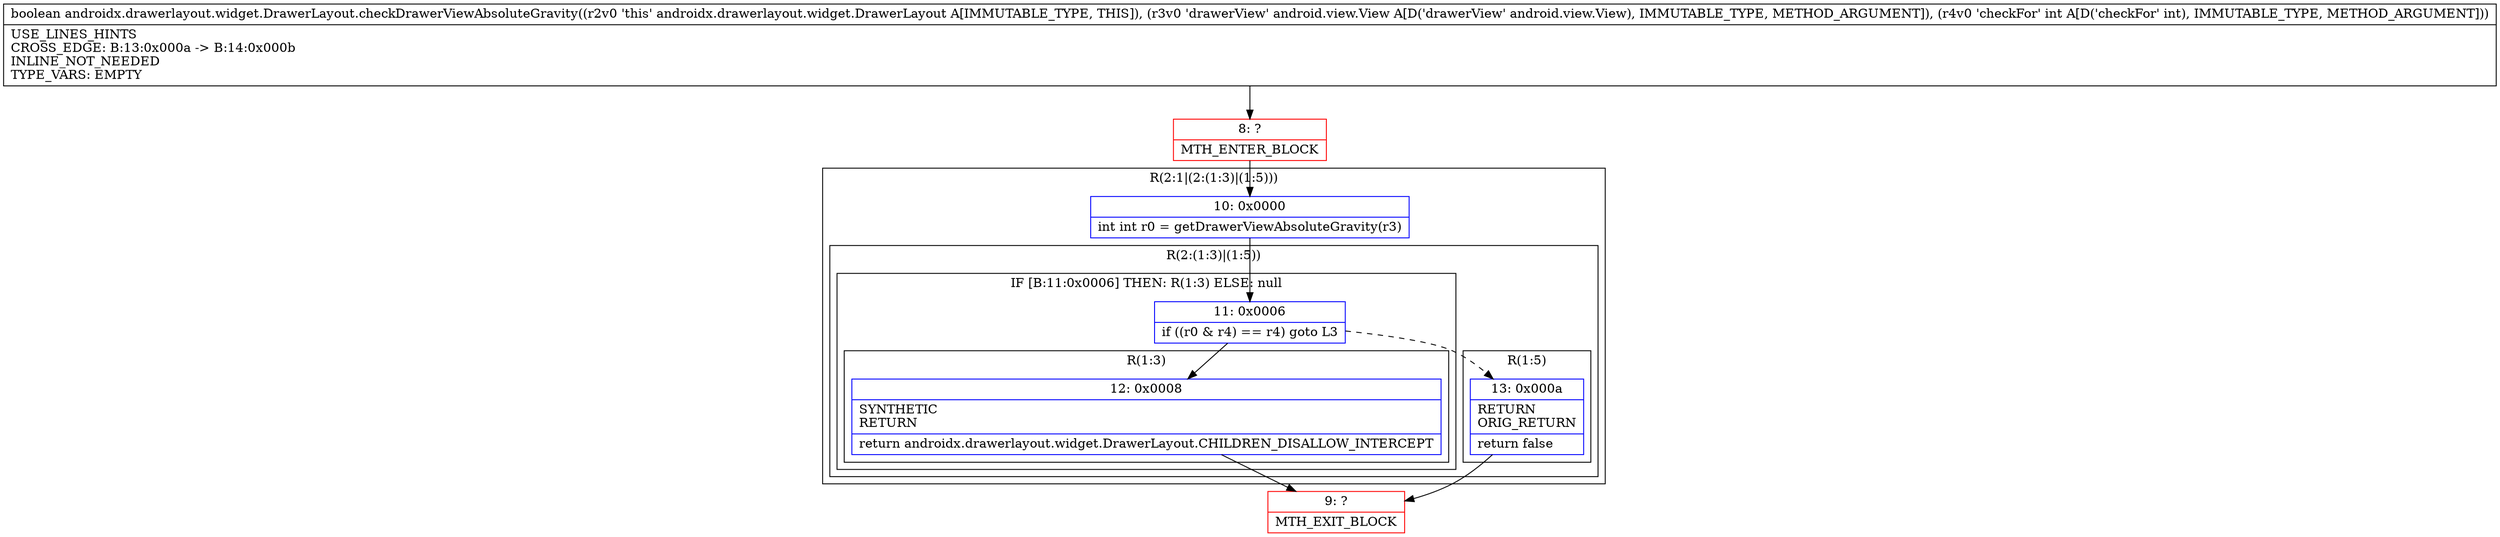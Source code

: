 digraph "CFG forandroidx.drawerlayout.widget.DrawerLayout.checkDrawerViewAbsoluteGravity(Landroid\/view\/View;I)Z" {
subgraph cluster_Region_89152707 {
label = "R(2:1|(2:(1:3)|(1:5)))";
node [shape=record,color=blue];
Node_10 [shape=record,label="{10\:\ 0x0000|int int r0 = getDrawerViewAbsoluteGravity(r3)\l}"];
subgraph cluster_Region_1147285800 {
label = "R(2:(1:3)|(1:5))";
node [shape=record,color=blue];
subgraph cluster_IfRegion_2039320617 {
label = "IF [B:11:0x0006] THEN: R(1:3) ELSE: null";
node [shape=record,color=blue];
Node_11 [shape=record,label="{11\:\ 0x0006|if ((r0 & r4) == r4) goto L3\l}"];
subgraph cluster_Region_2031732636 {
label = "R(1:3)";
node [shape=record,color=blue];
Node_12 [shape=record,label="{12\:\ 0x0008|SYNTHETIC\lRETURN\l|return androidx.drawerlayout.widget.DrawerLayout.CHILDREN_DISALLOW_INTERCEPT\l}"];
}
}
subgraph cluster_Region_81520880 {
label = "R(1:5)";
node [shape=record,color=blue];
Node_13 [shape=record,label="{13\:\ 0x000a|RETURN\lORIG_RETURN\l|return false\l}"];
}
}
}
Node_8 [shape=record,color=red,label="{8\:\ ?|MTH_ENTER_BLOCK\l}"];
Node_9 [shape=record,color=red,label="{9\:\ ?|MTH_EXIT_BLOCK\l}"];
MethodNode[shape=record,label="{boolean androidx.drawerlayout.widget.DrawerLayout.checkDrawerViewAbsoluteGravity((r2v0 'this' androidx.drawerlayout.widget.DrawerLayout A[IMMUTABLE_TYPE, THIS]), (r3v0 'drawerView' android.view.View A[D('drawerView' android.view.View), IMMUTABLE_TYPE, METHOD_ARGUMENT]), (r4v0 'checkFor' int A[D('checkFor' int), IMMUTABLE_TYPE, METHOD_ARGUMENT]))  | USE_LINES_HINTS\lCROSS_EDGE: B:13:0x000a \-\> B:14:0x000b\lINLINE_NOT_NEEDED\lTYPE_VARS: EMPTY\l}"];
MethodNode -> Node_8;Node_10 -> Node_11;
Node_11 -> Node_12;
Node_11 -> Node_13[style=dashed];
Node_12 -> Node_9;
Node_13 -> Node_9;
Node_8 -> Node_10;
}

